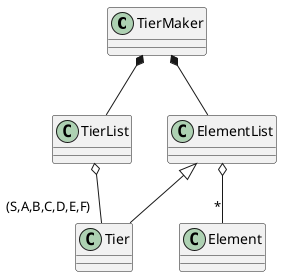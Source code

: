 @startuml DomainModel

class TierMaker {}
class TierList {}
class Tier {}
class Element {}
class ElementList {}

TierMaker *-- TierList 
TierMaker *-- ElementList 

TierList o-- "(S,A,B,C,D,E,F)" Tier 
ElementList o-- "*" Element

ElementList <|-- Tier

@enduml